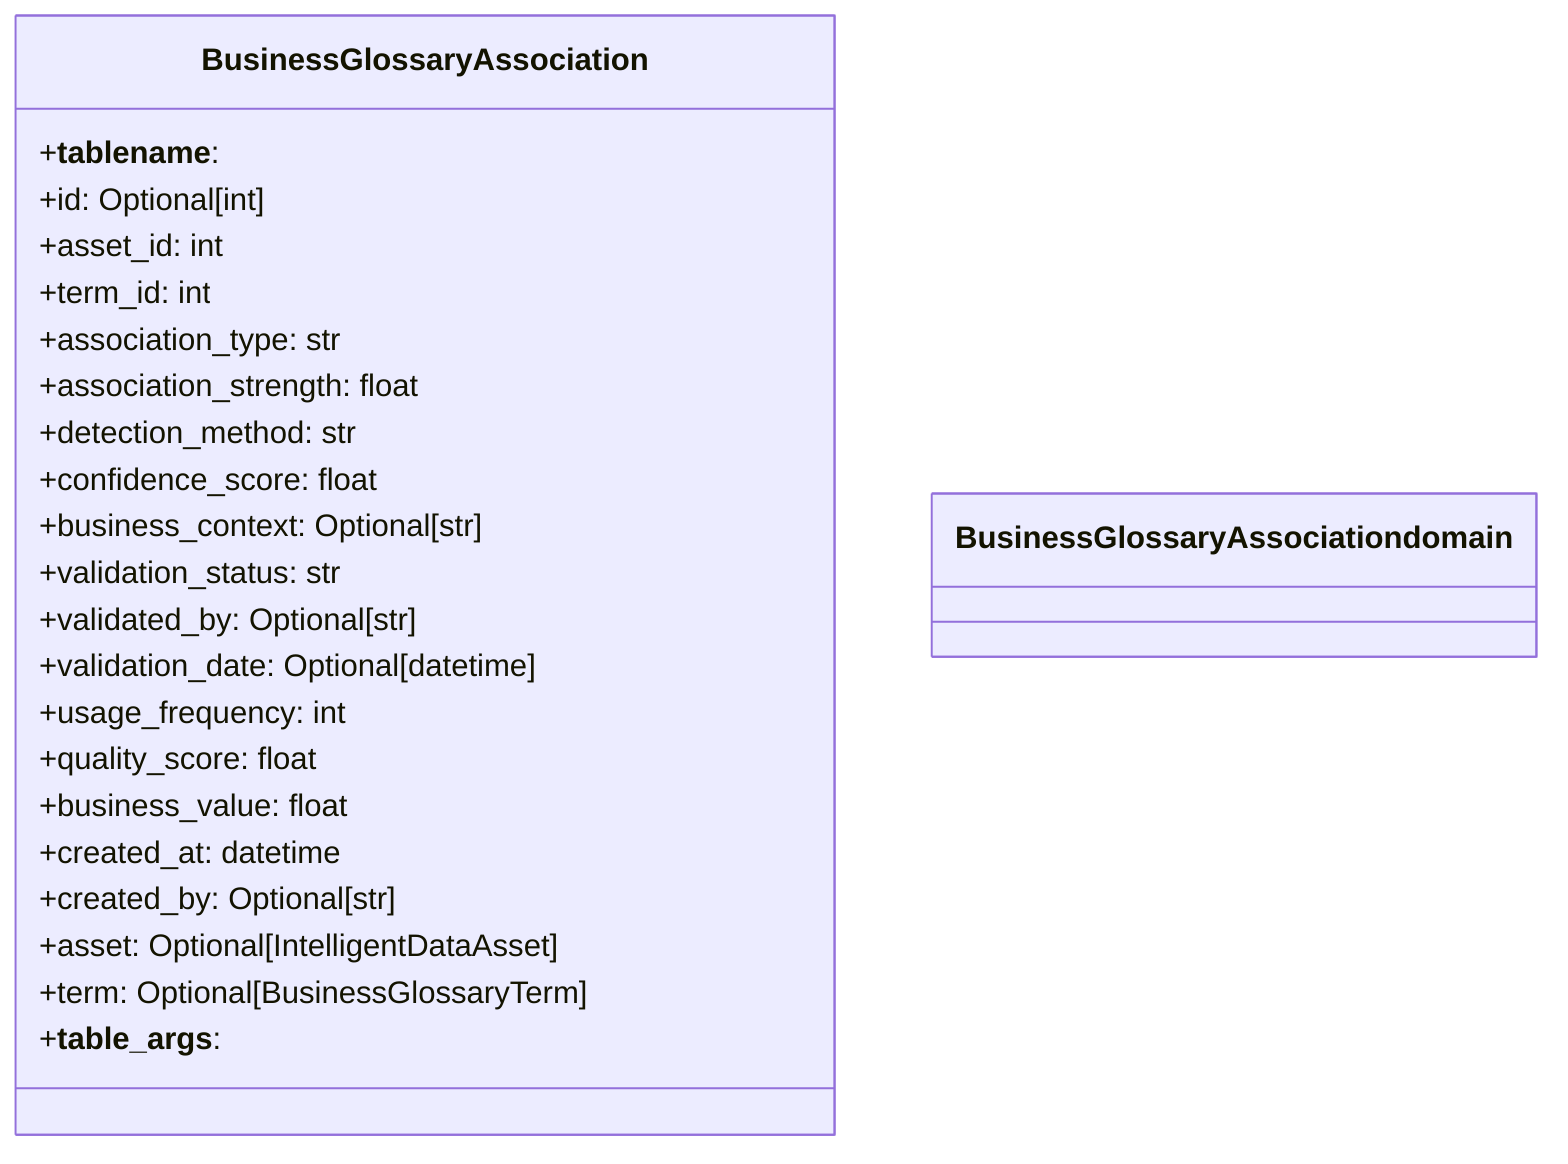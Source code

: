 classDiagram
  class BusinessGlossaryAssociation {
    +__tablename__: 
    +id: Optional[int]
    +asset_id: int
    +term_id: int
    +association_type: str
    +association_strength: float
    +detection_method: str
    +confidence_score: float
    +business_context: Optional[str]
    +validation_status: str
    +validated_by: Optional[str]
    +validation_date: Optional[datetime]
    +usage_frequency: int
    +quality_score: float
    +business_value: float
    +created_at: datetime
    +created_by: Optional[str]
    +asset: Optional[IntelligentDataAsset]
    +term: Optional[BusinessGlossaryTerm]
    +__table_args__: 
  }
  classDef domain fill:#F8FAFF,stroke:#111827,color:#111827
  class BusinessGlossaryAssociation domain